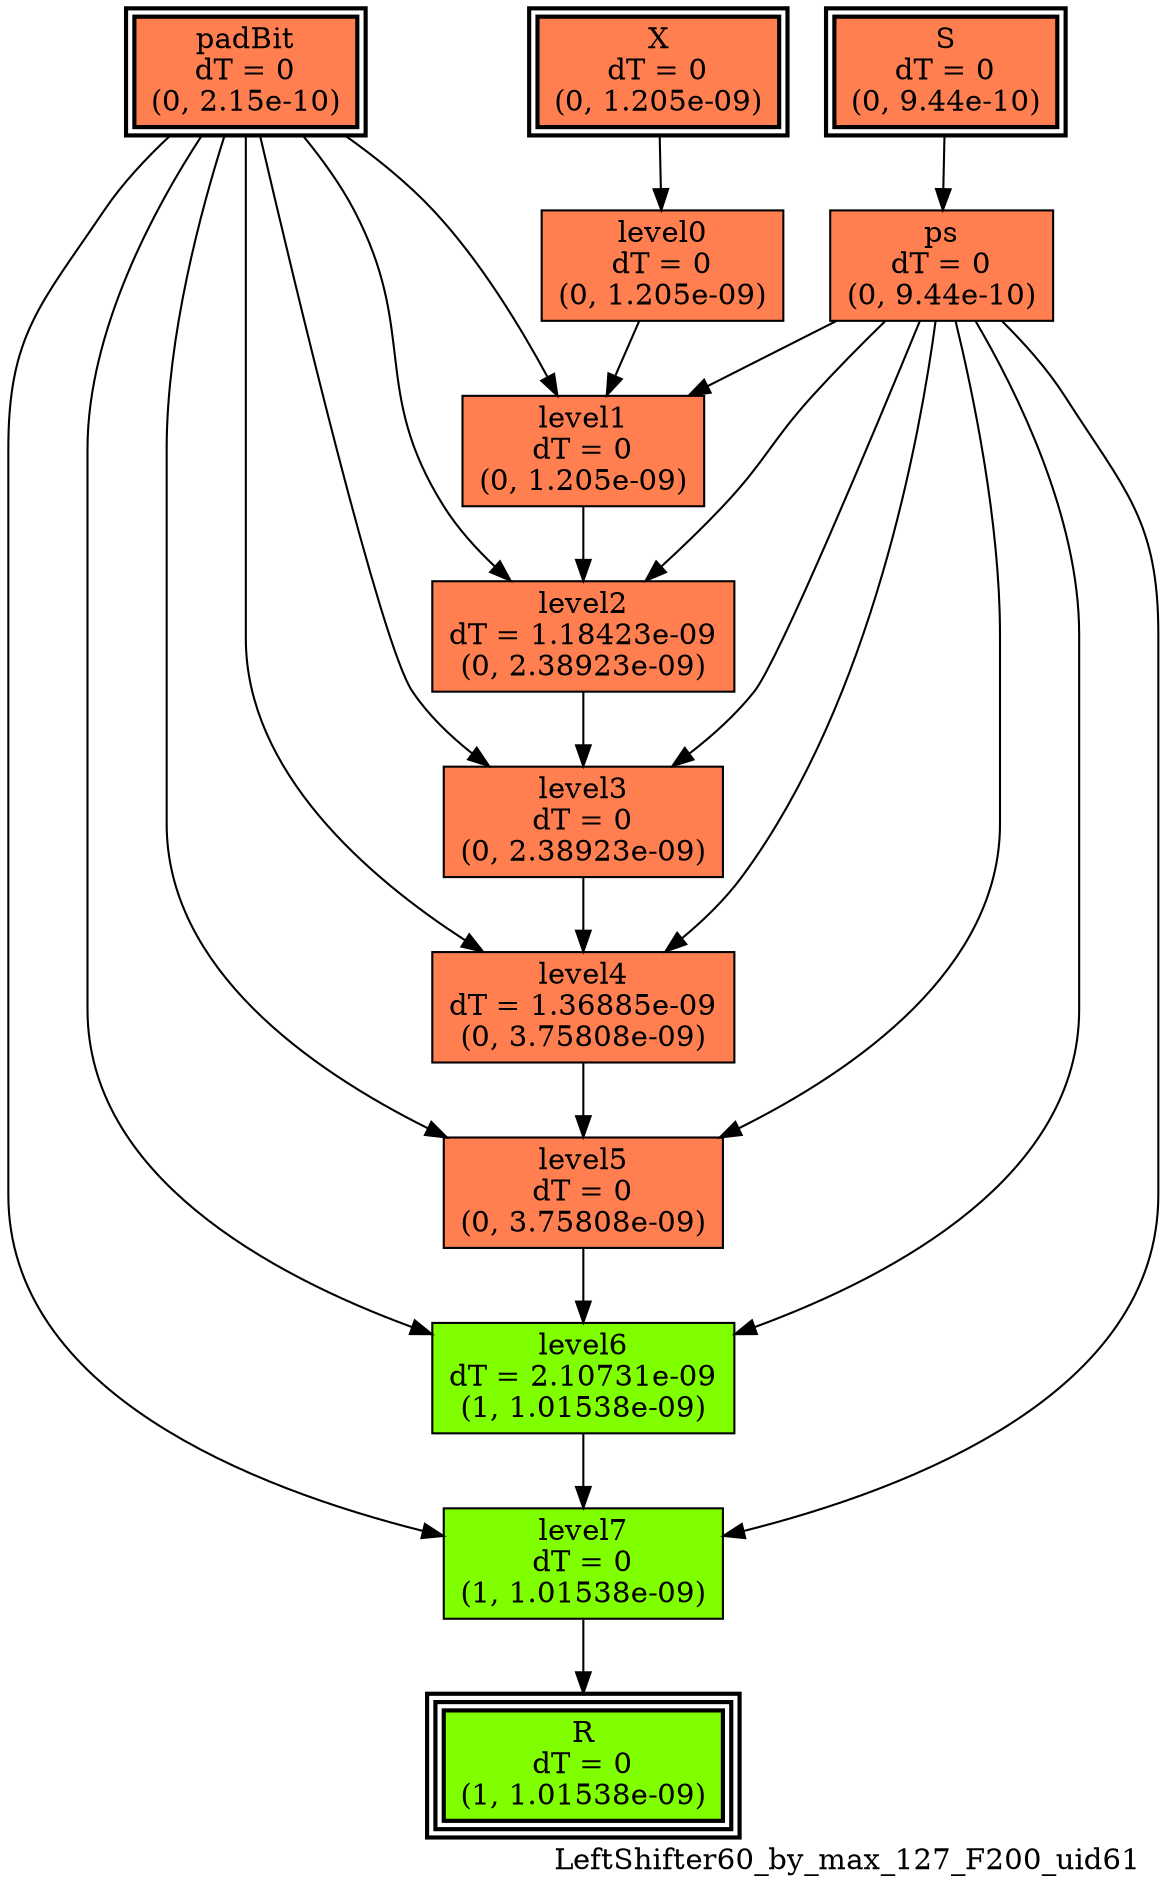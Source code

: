 digraph LeftShifter60_by_max_127_F200_uid61
{
	//graph drawing options
	label=LeftShifter60_by_max_127_F200_uid61;
	labelloc=bottom;
	labeljust=right;
	ratio=auto;
	nodesep=0.25;
	ranksep=0.5;

	//input/output signals of operator LeftShifter60_by_max_127_F200_uid61
	X__LeftShifter60_by_max_127_F200_uid61 [ label="X\ndT = 0\n(0, 1.205e-09)", shape=box, color=black, style="bold, filled", fillcolor=coral, peripheries=2 ];
	S__LeftShifter60_by_max_127_F200_uid61 [ label="S\ndT = 0\n(0, 9.44e-10)", shape=box, color=black, style="bold, filled", fillcolor=coral, peripheries=2 ];
	padBit__LeftShifter60_by_max_127_F200_uid61 [ label="padBit\ndT = 0\n(0, 2.15e-10)", shape=box, color=black, style="bold, filled", fillcolor=coral, peripheries=2 ];
	R__LeftShifter60_by_max_127_F200_uid61 [ label="R\ndT = 0\n(1, 1.01538e-09)", shape=box, color=black, style="bold, filled", fillcolor=chartreuse, peripheries=3 ];
	{rank=same X__LeftShifter60_by_max_127_F200_uid61, S__LeftShifter60_by_max_127_F200_uid61, padBit__LeftShifter60_by_max_127_F200_uid61};
	{rank=same R__LeftShifter60_by_max_127_F200_uid61};
	//internal signals of operator LeftShifter60_by_max_127_F200_uid61
	ps__LeftShifter60_by_max_127_F200_uid61 [ label="ps\ndT = 0\n(0, 9.44e-10)", shape=box, color=black, style=filled, fillcolor=coral, peripheries=1 ];
	level0__LeftShifter60_by_max_127_F200_uid61 [ label="level0\ndT = 0\n(0, 1.205e-09)", shape=box, color=black, style=filled, fillcolor=coral, peripheries=1 ];
	level1__LeftShifter60_by_max_127_F200_uid61 [ label="level1\ndT = 0\n(0, 1.205e-09)", shape=box, color=black, style=filled, fillcolor=coral, peripheries=1 ];
	level2__LeftShifter60_by_max_127_F200_uid61 [ label="level2\ndT = 1.18423e-09\n(0, 2.38923e-09)", shape=box, color=black, style=filled, fillcolor=coral, peripheries=1 ];
	level3__LeftShifter60_by_max_127_F200_uid61 [ label="level3\ndT = 0\n(0, 2.38923e-09)", shape=box, color=black, style=filled, fillcolor=coral, peripheries=1 ];
	level4__LeftShifter60_by_max_127_F200_uid61 [ label="level4\ndT = 1.36885e-09\n(0, 3.75808e-09)", shape=box, color=black, style=filled, fillcolor=coral, peripheries=1 ];
	level5__LeftShifter60_by_max_127_F200_uid61 [ label="level5\ndT = 0\n(0, 3.75808e-09)", shape=box, color=black, style=filled, fillcolor=coral, peripheries=1 ];
	level6__LeftShifter60_by_max_127_F200_uid61 [ label="level6\ndT = 2.10731e-09\n(1, 1.01538e-09)", shape=box, color=black, style=filled, fillcolor=chartreuse, peripheries=1 ];
	level7__LeftShifter60_by_max_127_F200_uid61 [ label="level7\ndT = 0\n(1, 1.01538e-09)", shape=box, color=black, style=filled, fillcolor=chartreuse, peripheries=1 ];

	//subcomponents of operator LeftShifter60_by_max_127_F200_uid61

	//input and internal signal connections of operator LeftShifter60_by_max_127_F200_uid61
	X__LeftShifter60_by_max_127_F200_uid61 -> level0__LeftShifter60_by_max_127_F200_uid61 [ arrowhead=normal, arrowsize=1.0, arrowtail=normal, color=black, dir=forward  ];
	S__LeftShifter60_by_max_127_F200_uid61 -> ps__LeftShifter60_by_max_127_F200_uid61 [ arrowhead=normal, arrowsize=1.0, arrowtail=normal, color=black, dir=forward  ];
	padBit__LeftShifter60_by_max_127_F200_uid61 -> level1__LeftShifter60_by_max_127_F200_uid61 [ arrowhead=normal, arrowsize=1.0, arrowtail=normal, color=black, dir=forward  ];
	padBit__LeftShifter60_by_max_127_F200_uid61 -> level2__LeftShifter60_by_max_127_F200_uid61 [ arrowhead=normal, arrowsize=1.0, arrowtail=normal, color=black, dir=forward  ];
	padBit__LeftShifter60_by_max_127_F200_uid61 -> level3__LeftShifter60_by_max_127_F200_uid61 [ arrowhead=normal, arrowsize=1.0, arrowtail=normal, color=black, dir=forward  ];
	padBit__LeftShifter60_by_max_127_F200_uid61 -> level4__LeftShifter60_by_max_127_F200_uid61 [ arrowhead=normal, arrowsize=1.0, arrowtail=normal, color=black, dir=forward  ];
	padBit__LeftShifter60_by_max_127_F200_uid61 -> level5__LeftShifter60_by_max_127_F200_uid61 [ arrowhead=normal, arrowsize=1.0, arrowtail=normal, color=black, dir=forward  ];
	padBit__LeftShifter60_by_max_127_F200_uid61 -> level6__LeftShifter60_by_max_127_F200_uid61 [ arrowhead=normal, arrowsize=1.0, arrowtail=normal, color=black, dir=forward  ];
	padBit__LeftShifter60_by_max_127_F200_uid61 -> level7__LeftShifter60_by_max_127_F200_uid61 [ arrowhead=normal, arrowsize=1.0, arrowtail=normal, color=black, dir=forward  ];
	ps__LeftShifter60_by_max_127_F200_uid61 -> level1__LeftShifter60_by_max_127_F200_uid61 [ arrowhead=normal, arrowsize=1.0, arrowtail=normal, color=black, dir=forward  ];
	ps__LeftShifter60_by_max_127_F200_uid61 -> level2__LeftShifter60_by_max_127_F200_uid61 [ arrowhead=normal, arrowsize=1.0, arrowtail=normal, color=black, dir=forward  ];
	ps__LeftShifter60_by_max_127_F200_uid61 -> level3__LeftShifter60_by_max_127_F200_uid61 [ arrowhead=normal, arrowsize=1.0, arrowtail=normal, color=black, dir=forward  ];
	ps__LeftShifter60_by_max_127_F200_uid61 -> level4__LeftShifter60_by_max_127_F200_uid61 [ arrowhead=normal, arrowsize=1.0, arrowtail=normal, color=black, dir=forward  ];
	ps__LeftShifter60_by_max_127_F200_uid61 -> level5__LeftShifter60_by_max_127_F200_uid61 [ arrowhead=normal, arrowsize=1.0, arrowtail=normal, color=black, dir=forward  ];
	ps__LeftShifter60_by_max_127_F200_uid61 -> level6__LeftShifter60_by_max_127_F200_uid61 [ arrowhead=normal, arrowsize=1.0, arrowtail=normal, color=black, dir=forward  ];
	ps__LeftShifter60_by_max_127_F200_uid61 -> level7__LeftShifter60_by_max_127_F200_uid61 [ arrowhead=normal, arrowsize=1.0, arrowtail=normal, color=black, dir=forward  ];
	level0__LeftShifter60_by_max_127_F200_uid61 -> level1__LeftShifter60_by_max_127_F200_uid61 [ arrowhead=normal, arrowsize=1.0, arrowtail=normal, color=black, dir=forward  ];
	level1__LeftShifter60_by_max_127_F200_uid61 -> level2__LeftShifter60_by_max_127_F200_uid61 [ arrowhead=normal, arrowsize=1.0, arrowtail=normal, color=black, dir=forward  ];
	level2__LeftShifter60_by_max_127_F200_uid61 -> level3__LeftShifter60_by_max_127_F200_uid61 [ arrowhead=normal, arrowsize=1.0, arrowtail=normal, color=black, dir=forward  ];
	level3__LeftShifter60_by_max_127_F200_uid61 -> level4__LeftShifter60_by_max_127_F200_uid61 [ arrowhead=normal, arrowsize=1.0, arrowtail=normal, color=black, dir=forward  ];
	level4__LeftShifter60_by_max_127_F200_uid61 -> level5__LeftShifter60_by_max_127_F200_uid61 [ arrowhead=normal, arrowsize=1.0, arrowtail=normal, color=black, dir=forward  ];
	level5__LeftShifter60_by_max_127_F200_uid61 -> level6__LeftShifter60_by_max_127_F200_uid61 [ arrowhead=normal, arrowsize=1.0, arrowtail=normal, color=black, dir=forward  ];
	level6__LeftShifter60_by_max_127_F200_uid61 -> level7__LeftShifter60_by_max_127_F200_uid61 [ arrowhead=normal, arrowsize=1.0, arrowtail=normal, color=black, dir=forward  ];
	level7__LeftShifter60_by_max_127_F200_uid61 -> R__LeftShifter60_by_max_127_F200_uid61 [ arrowhead=normal, arrowsize=1.0, arrowtail=normal, color=black, dir=forward  ];
}

